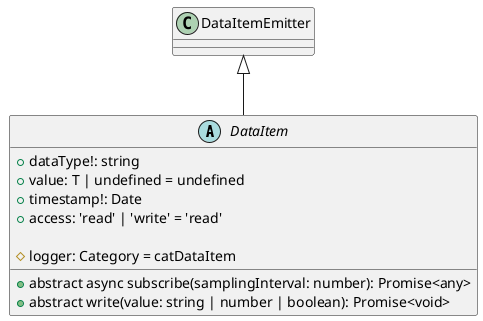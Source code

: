 @startuml
'https://plantuml.com/class-diagram

abstract class DataItem{
    + dataType!: string
    + value: T | undefined = undefined
    + timestamp!: Date
    + access: 'read' | 'write' = 'read'

	# logger: Category = catDataItem

    + abstract async subscribe(samplingInterval: number): Promise<any>
    + abstract write(value: string | number | boolean): Promise<void>
}
DataItemEmitter <|-- DataItem



@enduml
